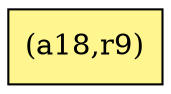 digraph G {
rankdir=BT;ranksep="2.0";
"(a18,r9)" [shape=record,fillcolor=khaki1,style=filled,label="{(a18,r9)}"];
}